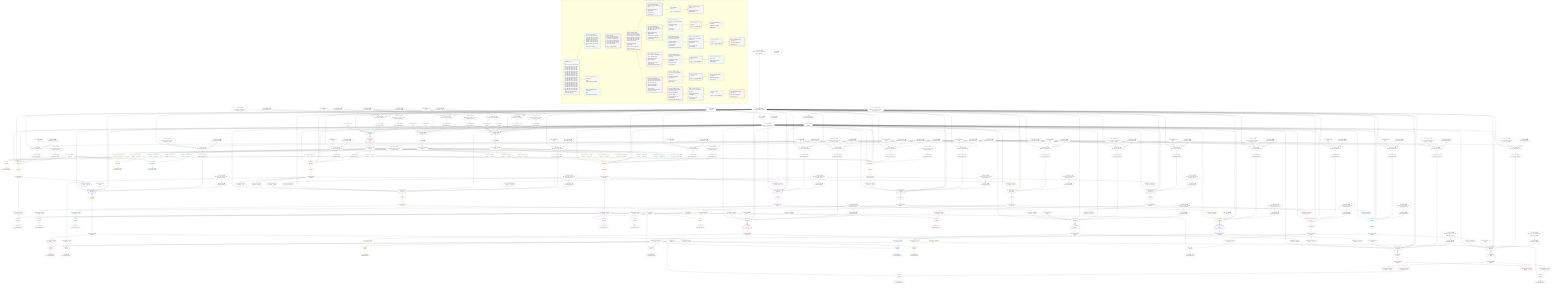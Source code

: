 %%{init: {'themeVariables': { 'fontSize': '12px'}}}%%
graph TD
    classDef path fill:#eee,stroke:#000,color:#000
    classDef plan fill:#fff,stroke-width:1px,color:#000
    classDef itemplan fill:#fff,stroke-width:2px,color:#000
    classDef unbatchedplan fill:#dff,stroke-width:1px,color:#000
    classDef sideeffectplan fill:#fcc,stroke-width:2px,color:#000
    classDef bucket fill:#f6f6f6,color:#000,stroke-width:2px,text-align:left


    %% plan dependencies
    PgSelect233[["PgSelect[233∈0] ➊<br />ᐸhousesᐳ"]]:::plan
    Object12{{"Object[12∈0] ➊<br />ᐸ{pgSettings,withPgClient}ᐳ"}}:::plan
    Constant565{{"Constant[565∈0] ➊<br />ᐸ2ᐳ"}}:::plan
    Constant566{{"Constant[566∈0] ➊<br />ᐸ3ᐳ"}}:::plan
    Lambda265{{"Lambda[265∈0] ➊<br />ᐸcalculateShouldReverseOrderᐳ"}}:::plan
    Access269{{"Access[269∈0] ➊<br />ᐸ268.0ᐳ"}}:::plan
    Lambda544{{"Lambda[544∈0] ➊<br />ᐸcalculateOrderBySQLᐳ"}}:::plan
    Lambda549{{"Lambda[549∈0] ➊<br />ᐸcalculateOrderBySQLᐳ"}}:::plan
    Object12 & Constant565 & Constant566 & Lambda265 & Access269 & Lambda544 & Lambda549 --> PgSelect233
    PgSelect251[["PgSelect[251∈0] ➊<br />ᐸhousesᐳ"]]:::plan
    Access247{{"Access[247∈0] ➊<br />ᐸ246.1ᐳ"}}:::plan
    Access249{{"Access[249∈0] ➊<br />ᐸ246.2ᐳ"}}:::plan
    Lambda559{{"Lambda[559∈0] ➊<br />ᐸcalculateOrderBySQLᐳ"}}:::plan
    Lambda564{{"Lambda[564∈0] ➊<br />ᐸcalculateOrderBySQLᐳ"}}:::plan
    Object12 -->|rejectNull| PgSelect251
    Access247 -->|rejectNull| PgSelect251
    Access249 & Lambda265 & Access269 & Lambda559 & Lambda564 --> PgSelect251
    Object273{{"Object[273∈0] ➊<br />ᐸ{reverse,orders,alias,codec}ᐳ"}}:::plan
    Constant270{{"Constant[270∈0] ➊<br />ᐸ[ { codec: Codec(int4), fragment: { n: [Array], f: 0, c: 266ᐳ"}}:::plan
    Constant271{{"Constant[271∈0] ➊<br />ᐸsql.identifier(”buildings”)ᐳ"}}:::plan
    Constant272{{"Constant[272∈0] ➊<br />ᐸRecordCodec(buildings)ᐳ"}}:::plan
    Lambda265 & Constant270 & Constant271 & Constant272 --> Object273
    Object288{{"Object[288∈0] ➊<br />ᐸ{reverse,orders,alias,codec}ᐳ"}}:::plan
    Constant285{{"Constant[285∈0] ➊<br />ᐸ[]ᐳ"}}:::plan
    Constant286{{"Constant[286∈0] ➊<br />ᐸsql.identifier(”streets”)ᐳ"}}:::plan
    Constant287{{"Constant[287∈0] ➊<br />ᐸRecordCodec(streets)ᐳ"}}:::plan
    Lambda265 & Constant285 & Constant286 & Constant287 --> Object288
    Object303{{"Object[303∈0] ➊<br />ᐸ{reverse,orders,alias,codec}ᐳ"}}:::plan
    Constant300{{"Constant[300∈0] ➊<br />ᐸ[ { codec: Codec(int4), fragment: { n: [Array], f: 0, c: 266ᐳ"}}:::plan
    Constant301{{"Constant[301∈0] ➊<br />ᐸsql.identifier(”buildings”)ᐳ"}}:::plan
    Lambda265 & Constant300 & Constant301 & Constant272 --> Object303
    Object318{{"Object[318∈0] ➊<br />ᐸ{reverse,orders,alias,codec}ᐳ"}}:::plan
    Constant315{{"Constant[315∈0] ➊<br />ᐸ[]ᐳ"}}:::plan
    Constant316{{"Constant[316∈0] ➊<br />ᐸsql.identifier(”streets”)ᐳ"}}:::plan
    Lambda265 & Constant315 & Constant316 & Constant287 --> Object318
    Object333{{"Object[333∈0] ➊<br />ᐸ{reverse,orders,alias,codec}ᐳ"}}:::plan
    Constant330{{"Constant[330∈0] ➊<br />ᐸ[ { codec: Codec(int4), fragment: { n: [Array], f: 0, c: 266ᐳ"}}:::plan
    Constant331{{"Constant[331∈0] ➊<br />ᐸsql.identifier(”buildings”)ᐳ"}}:::plan
    Lambda265 & Constant330 & Constant331 & Constant272 --> Object333
    Object348{{"Object[348∈0] ➊<br />ᐸ{reverse,orders,alias,codec}ᐳ"}}:::plan
    Constant345{{"Constant[345∈0] ➊<br />ᐸ[]ᐳ"}}:::plan
    Constant346{{"Constant[346∈0] ➊<br />ᐸsql.identifier(”streets”)ᐳ"}}:::plan
    Lambda265 & Constant345 & Constant346 & Constant287 --> Object348
    Object363{{"Object[363∈0] ➊<br />ᐸ{reverse,orders,alias,codec}ᐳ"}}:::plan
    Constant360{{"Constant[360∈0] ➊<br />ᐸ[]ᐳ"}}:::plan
    Constant361{{"Constant[361∈0] ➊<br />ᐸsql.identifier(”properties”)ᐳ"}}:::plan
    Constant362{{"Constant[362∈0] ➊<br />ᐸRecordCodec(properties)ᐳ"}}:::plan
    Lambda265 & Constant360 & Constant361 & Constant362 --> Object363
    Object378{{"Object[378∈0] ➊<br />ᐸ{reverse,orders,alias,codec}ᐳ"}}:::plan
    Constant375{{"Constant[375∈0] ➊<br />ᐸ[]ᐳ"}}:::plan
    Constant376{{"Constant[376∈0] ➊<br />ᐸsql.identifier(”street_property”)ᐳ"}}:::plan
    Constant377{{"Constant[377∈0] ➊<br />ᐸRecordCodec(streetProperty)ᐳ"}}:::plan
    Lambda265 & Constant375 & Constant376 & Constant377 --> Object378
    Object393{{"Object[393∈0] ➊<br />ᐸ{reverse,orders,alias,codec}ᐳ"}}:::plan
    Constant390{{"Constant[390∈0] ➊<br />ᐸ[ { codec: Codec(int4), fragment: { n: [Array], f: 0, c: 266ᐳ"}}:::plan
    Constant391{{"Constant[391∈0] ➊<br />ᐸsql.identifier(”buildings”)ᐳ"}}:::plan
    Lambda265 & Constant390 & Constant391 & Constant272 --> Object393
    Object408{{"Object[408∈0] ➊<br />ᐸ{reverse,orders,alias,codec}ᐳ"}}:::plan
    Constant405{{"Constant[405∈0] ➊<br />ᐸ[]ᐳ"}}:::plan
    Constant406{{"Constant[406∈0] ➊<br />ᐸsql.identifier(”streets”)ᐳ"}}:::plan
    Lambda265 & Constant405 & Constant406 & Constant287 --> Object408
    Object423{{"Object[423∈0] ➊<br />ᐸ{reverse,orders,alias,codec}ᐳ"}}:::plan
    Constant420{{"Constant[420∈0] ➊<br />ᐸ[]ᐳ"}}:::plan
    Constant421{{"Constant[421∈0] ➊<br />ᐸsql.identifier(”properties”)ᐳ"}}:::plan
    Lambda265 & Constant420 & Constant421 & Constant362 --> Object423
    Object438{{"Object[438∈0] ➊<br />ᐸ{reverse,orders,alias,codec}ᐳ"}}:::plan
    Constant435{{"Constant[435∈0] ➊<br />ᐸ[ { codec: Codec(int4), fragment: { n: [Array], f: 0, c: 266ᐳ"}}:::plan
    Constant436{{"Constant[436∈0] ➊<br />ᐸsql.identifier(”buildings”)ᐳ"}}:::plan
    Lambda265 & Constant435 & Constant436 & Constant272 --> Object438
    Object453{{"Object[453∈0] ➊<br />ᐸ{reverse,orders,alias,codec}ᐳ"}}:::plan
    Constant450{{"Constant[450∈0] ➊<br />ᐸ[]ᐳ"}}:::plan
    Constant451{{"Constant[451∈0] ➊<br />ᐸsql.identifier(”streets”)ᐳ"}}:::plan
    Lambda265 & Constant450 & Constant451 & Constant287 --> Object453
    Object468{{"Object[468∈0] ➊<br />ᐸ{reverse,orders,alias,codec}ᐳ"}}:::plan
    Constant465{{"Constant[465∈0] ➊<br />ᐸ[ { codec: Codec(int4), fragment: { n: [Array], f: 0, c: 266ᐳ"}}:::plan
    Constant466{{"Constant[466∈0] ➊<br />ᐸsql.identifier(”buildings”)ᐳ"}}:::plan
    Lambda265 & Constant465 & Constant466 & Constant272 --> Object468
    Object483{{"Object[483∈0] ➊<br />ᐸ{reverse,orders,alias,codec}ᐳ"}}:::plan
    Constant480{{"Constant[480∈0] ➊<br />ᐸ[]ᐳ"}}:::plan
    Constant481{{"Constant[481∈0] ➊<br />ᐸsql.identifier(”streets”)ᐳ"}}:::plan
    Lambda265 & Constant480 & Constant481 & Constant287 --> Object483
    Object498{{"Object[498∈0] ➊<br />ᐸ{reverse,orders,alias,codec}ᐳ"}}:::plan
    Constant495{{"Constant[495∈0] ➊<br />ᐸ[]ᐳ"}}:::plan
    Constant496{{"Constant[496∈0] ➊<br />ᐸsql.identifier(”properties”)ᐳ"}}:::plan
    Lambda265 & Constant495 & Constant496 & Constant362 --> Object498
    Object513{{"Object[513∈0] ➊<br />ᐸ{reverse,orders,alias,codec}ᐳ"}}:::plan
    Constant510{{"Constant[510∈0] ➊<br />ᐸ[]ᐳ"}}:::plan
    Constant511{{"Constant[511∈0] ➊<br />ᐸsql.identifier(”buildings”)ᐳ"}}:::plan
    Lambda265 & Constant510 & Constant511 & Constant272 --> Object513
    Object528{{"Object[528∈0] ➊<br />ᐸ{reverse,orders,alias,codec}ᐳ"}}:::plan
    Constant525{{"Constant[525∈0] ➊<br />ᐸ[ { codec: Codec(int4), fragment: { n: [Array], f: 0, c: 102ᐳ"}}:::plan
    Constant526{{"Constant[526∈0] ➊<br />ᐸsql.identifier(”houses”)ᐳ"}}:::plan
    Constant527{{"Constant[527∈0] ➊<br />ᐸRecordCodec(houses)ᐳ"}}:::plan
    Lambda265 & Constant525 & Constant526 & Constant527 --> Object528
    Object543{{"Object[543∈0] ➊<br />ᐸ{reverse,orders,alias,codec}ᐳ"}}:::plan
    Constant540{{"Constant[540∈0] ➊<br />ᐸ[]ᐳ"}}:::plan
    Constant541{{"Constant[541∈0] ➊<br />ᐸsql.identifier(”houses”)ᐳ"}}:::plan
    Lambda265 & Constant540 & Constant541 & Constant527 --> Object543
    Object558{{"Object[558∈0] ➊<br />ᐸ{reverse,orders,alias,codec}ᐳ"}}:::plan
    Constant555{{"Constant[555∈0] ➊<br />ᐸ[]ᐳ"}}:::plan
    Constant556{{"Constant[556∈0] ➊<br />ᐸsql.identifier(”houses”)ᐳ"}}:::plan
    Lambda265 & Constant555 & Constant556 & Constant527 --> Object558
    Access10{{"Access[10∈0] ➊<br />ᐸ2.pgSettingsᐳ"}}:::plan
    Access11{{"Access[11∈0] ➊<br />ᐸ2.withPgClientᐳ"}}:::plan
    Access10 & Access11 --> Object12
    __Value2["__Value[2∈0] ➊<br />ᐸcontextᐳ"]:::plan
    __Value2 --> Access10
    __Value2 --> Access11
    First235{{"First[235∈0] ➊"}}:::plan
    PgSelect233 --> First235
    PgSelectSingle236{{"PgSelectSingle[236∈0] ➊<br />ᐸhousesᐳ"}}:::plan
    First235 --> PgSelectSingle236
    Lambda246{{"Lambda[246∈0] ➊<br />ᐸspecifier_House_base64JSONᐳ"}}:::plan
    Constant567{{"Constant[567∈0] ➊<br />ᐸ'WyJob3VzZXMiLDIsM10='ᐳ"}}:::plan
    Constant567 --> Lambda246
    Lambda246 --> Access247
    Lambda246 --> Access249
    First253{{"First[253∈0] ➊"}}:::plan
    PgSelect251 --> First253
    PgSelectSingle254{{"PgSelectSingle[254∈0] ➊<br />ᐸhousesᐳ"}}:::plan
    First253 --> PgSelectSingle254
    Constant568{{"Constant[568∈0] ➊<br />ᐸ§{ first: null, last: null, cursorLower: null, cursorUpper: ᐳ"}}:::plan
    Constant568 --> Lambda265
    Lambda268{{"Lambda[268∈0] ➊<br />ᐸcalculateLimitAndOffsetSQLᐳ"}}:::plan
    Constant569{{"Constant[569∈0] ➊<br />ᐸ§{ first: null, last: null, cursorLower: null, cursorUpper: ᐳ"}}:::plan
    Constant569 --> Lambda268
    Lambda268 --> Access269
    Lambda274{{"Lambda[274∈0] ➊<br />ᐸcalculateOrderBySQLᐳ"}}:::plan
    Object273 --> Lambda274
    Lambda279{{"Lambda[279∈0] ➊<br />ᐸcalculateOrderBySQLᐳ"}}:::plan
    Constant570{{"Constant[570∈0] ➊<br />ᐸ§{ reverse: false, orders: [ { codec: Codec(int4), fragment:ᐳ"}}:::plan
    Constant570 --> Lambda279
    Lambda289{{"Lambda[289∈0] ➊<br />ᐸcalculateOrderBySQLᐳ"}}:::plan
    Object288 --> Lambda289
    Lambda294{{"Lambda[294∈0] ➊<br />ᐸcalculateOrderBySQLᐳ"}}:::plan
    Constant571{{"Constant[571∈0] ➊<br />ᐸ§{ reverse: false, orders: [], alias: sql.identifier(”streetᐳ"}}:::plan
    Constant571 --> Lambda294
    Lambda304{{"Lambda[304∈0] ➊<br />ᐸcalculateOrderBySQLᐳ"}}:::plan
    Object303 --> Lambda304
    Lambda309{{"Lambda[309∈0] ➊<br />ᐸcalculateOrderBySQLᐳ"}}:::plan
    Constant572{{"Constant[572∈0] ➊<br />ᐸ§{ reverse: false, orders: [ { codec: Codec(int4), fragment:ᐳ"}}:::plan
    Constant572 --> Lambda309
    Lambda319{{"Lambda[319∈0] ➊<br />ᐸcalculateOrderBySQLᐳ"}}:::plan
    Object318 --> Lambda319
    Lambda324{{"Lambda[324∈0] ➊<br />ᐸcalculateOrderBySQLᐳ"}}:::plan
    Constant573{{"Constant[573∈0] ➊<br />ᐸ§{ reverse: false, orders: [], alias: sql.identifier(”streetᐳ"}}:::plan
    Constant573 --> Lambda324
    Lambda334{{"Lambda[334∈0] ➊<br />ᐸcalculateOrderBySQLᐳ"}}:::plan
    Object333 --> Lambda334
    Lambda339{{"Lambda[339∈0] ➊<br />ᐸcalculateOrderBySQLᐳ"}}:::plan
    Constant574{{"Constant[574∈0] ➊<br />ᐸ§{ reverse: false, orders: [ { codec: Codec(int4), fragment:ᐳ"}}:::plan
    Constant574 --> Lambda339
    Lambda349{{"Lambda[349∈0] ➊<br />ᐸcalculateOrderBySQLᐳ"}}:::plan
    Object348 --> Lambda349
    Lambda354{{"Lambda[354∈0] ➊<br />ᐸcalculateOrderBySQLᐳ"}}:::plan
    Constant575{{"Constant[575∈0] ➊<br />ᐸ§{ reverse: false, orders: [], alias: sql.identifier(”streetᐳ"}}:::plan
    Constant575 --> Lambda354
    Lambda364{{"Lambda[364∈0] ➊<br />ᐸcalculateOrderBySQLᐳ"}}:::plan
    Object363 --> Lambda364
    Lambda369{{"Lambda[369∈0] ➊<br />ᐸcalculateOrderBySQLᐳ"}}:::plan
    Constant576{{"Constant[576∈0] ➊<br />ᐸ§{ reverse: false, orders: [], alias: sql.identifier(”properᐳ"}}:::plan
    Constant576 --> Lambda369
    Lambda379{{"Lambda[379∈0] ➊<br />ᐸcalculateOrderBySQLᐳ"}}:::plan
    Object378 --> Lambda379
    Lambda384{{"Lambda[384∈0] ➊<br />ᐸcalculateOrderBySQLᐳ"}}:::plan
    Constant577{{"Constant[577∈0] ➊<br />ᐸ§{ reverse: false, orders: [], alias: sql.identifier(”streetᐳ"}}:::plan
    Constant577 --> Lambda384
    Lambda394{{"Lambda[394∈0] ➊<br />ᐸcalculateOrderBySQLᐳ"}}:::plan
    Object393 --> Lambda394
    Lambda399{{"Lambda[399∈0] ➊<br />ᐸcalculateOrderBySQLᐳ"}}:::plan
    Constant578{{"Constant[578∈0] ➊<br />ᐸ§{ reverse: false, orders: [ { codec: Codec(int4), fragment:ᐳ"}}:::plan
    Constant578 --> Lambda399
    Lambda409{{"Lambda[409∈0] ➊<br />ᐸcalculateOrderBySQLᐳ"}}:::plan
    Object408 --> Lambda409
    Lambda414{{"Lambda[414∈0] ➊<br />ᐸcalculateOrderBySQLᐳ"}}:::plan
    Constant579{{"Constant[579∈0] ➊<br />ᐸ§{ reverse: false, orders: [], alias: sql.identifier(”streetᐳ"}}:::plan
    Constant579 --> Lambda414
    Lambda424{{"Lambda[424∈0] ➊<br />ᐸcalculateOrderBySQLᐳ"}}:::plan
    Object423 --> Lambda424
    Lambda429{{"Lambda[429∈0] ➊<br />ᐸcalculateOrderBySQLᐳ"}}:::plan
    Constant580{{"Constant[580∈0] ➊<br />ᐸ§{ reverse: false, orders: [], alias: sql.identifier(”properᐳ"}}:::plan
    Constant580 --> Lambda429
    Lambda439{{"Lambda[439∈0] ➊<br />ᐸcalculateOrderBySQLᐳ"}}:::plan
    Object438 --> Lambda439
    Lambda444{{"Lambda[444∈0] ➊<br />ᐸcalculateOrderBySQLᐳ"}}:::plan
    Constant581{{"Constant[581∈0] ➊<br />ᐸ§{ reverse: false, orders: [ { codec: Codec(int4), fragment:ᐳ"}}:::plan
    Constant581 --> Lambda444
    Lambda454{{"Lambda[454∈0] ➊<br />ᐸcalculateOrderBySQLᐳ"}}:::plan
    Object453 --> Lambda454
    Lambda459{{"Lambda[459∈0] ➊<br />ᐸcalculateOrderBySQLᐳ"}}:::plan
    Constant582{{"Constant[582∈0] ➊<br />ᐸ§{ reverse: false, orders: [], alias: sql.identifier(”streetᐳ"}}:::plan
    Constant582 --> Lambda459
    Lambda469{{"Lambda[469∈0] ➊<br />ᐸcalculateOrderBySQLᐳ"}}:::plan
    Object468 --> Lambda469
    Lambda474{{"Lambda[474∈0] ➊<br />ᐸcalculateOrderBySQLᐳ"}}:::plan
    Constant583{{"Constant[583∈0] ➊<br />ᐸ§{ reverse: false, orders: [ { codec: Codec(int4), fragment:ᐳ"}}:::plan
    Constant583 --> Lambda474
    Lambda484{{"Lambda[484∈0] ➊<br />ᐸcalculateOrderBySQLᐳ"}}:::plan
    Object483 --> Lambda484
    Lambda489{{"Lambda[489∈0] ➊<br />ᐸcalculateOrderBySQLᐳ"}}:::plan
    Constant584{{"Constant[584∈0] ➊<br />ᐸ§{ reverse: false, orders: [], alias: sql.identifier(”streetᐳ"}}:::plan
    Constant584 --> Lambda489
    Lambda499{{"Lambda[499∈0] ➊<br />ᐸcalculateOrderBySQLᐳ"}}:::plan
    Object498 --> Lambda499
    Lambda504{{"Lambda[504∈0] ➊<br />ᐸcalculateOrderBySQLᐳ"}}:::plan
    Constant585{{"Constant[585∈0] ➊<br />ᐸ§{ reverse: false, orders: [], alias: sql.identifier(”properᐳ"}}:::plan
    Constant585 --> Lambda504
    Lambda514{{"Lambda[514∈0] ➊<br />ᐸcalculateOrderBySQLᐳ"}}:::plan
    Object513 --> Lambda514
    Lambda519{{"Lambda[519∈0] ➊<br />ᐸcalculateOrderBySQLᐳ"}}:::plan
    Constant586{{"Constant[586∈0] ➊<br />ᐸ§{ reverse: false, orders: [], alias: sql.identifier(”buildiᐳ"}}:::plan
    Constant586 --> Lambda519
    Lambda529{{"Lambda[529∈0] ➊<br />ᐸcalculateOrderBySQLᐳ"}}:::plan
    Object528 --> Lambda529
    Lambda534{{"Lambda[534∈0] ➊<br />ᐸcalculateOrderBySQLᐳ"}}:::plan
    Constant587{{"Constant[587∈0] ➊<br />ᐸ§{ reverse: false, orders: [ { codec: Codec(int4), fragment:ᐳ"}}:::plan
    Constant587 --> Lambda534
    Object543 --> Lambda544
    Constant588{{"Constant[588∈0] ➊<br />ᐸ§{ reverse: false, orders: [], alias: sql.identifier(”housesᐳ"}}:::plan
    Constant588 --> Lambda549
    Object558 --> Lambda559
    Constant589{{"Constant[589∈0] ➊<br />ᐸ§{ reverse: false, orders: [], alias: sql.identifier(”housesᐳ"}}:::plan
    Constant589 --> Lambda564
    __Value4["__Value[4∈0] ➊<br />ᐸrootValueᐳ"]:::plan
    Connection13{{"Connection[13∈0] ➊<br />ᐸ9ᐳ"}}:::plan
    Constant17{{"Constant[17∈0] ➊<br />ᐸ'houses'ᐳ"}}:::plan
    Constant32{{"Constant[32∈0] ➊<br />ᐸ'streets'ᐳ"}}:::plan
    Connection43{{"Connection[43∈0] ➊<br />ᐸ39ᐳ"}}:::plan
    Constant47{{"Constant[47∈0] ➊<br />ᐸ'buildings'ᐳ"}}:::plan
    Connection80{{"Connection[80∈0] ➊<br />ᐸ76ᐳ"}}:::plan
    Constant94{{"Constant[94∈0] ➊<br />ᐸ'properties'ᐳ"}}:::plan
    Connection117{{"Connection[117∈0] ➊<br />ᐸ113ᐳ"}}:::plan
    Connection153{{"Connection[153∈0] ➊<br />ᐸ149ᐳ"}}:::plan
    Connection186{{"Connection[186∈0] ➊<br />ᐸ182ᐳ"}}:::plan
    Connection222{{"Connection[222∈0] ➊<br />ᐸ218ᐳ"}}:::plan
    PgSelect14[["PgSelect[14∈1] ➊<br />ᐸhousesᐳ"]]:::plan
    Object12 & Connection13 & Lambda265 & Access269 & Lambda529 & Lambda534 --> PgSelect14
    __Item15[/"__Item[15∈2]<br />ᐸ14ᐳ"\]:::itemplan
    PgSelect14 ==> __Item15
    PgSelectSingle16{{"PgSelectSingle[16∈2]<br />ᐸhousesᐳ"}}:::plan
    __Item15 --> PgSelectSingle16
    PgSelect162[["PgSelect[162∈3]<br />ᐸstreet_propertyᐳ"]]:::plan
    PgClassExpression18{{"PgClassExpression[18∈3]<br />ᐸ__houses__.”street_id”ᐳ"}}:::plan
    PgClassExpression19{{"PgClassExpression[19∈3]<br />ᐸ__houses__...operty_id”ᐳ"}}:::plan
    Object12 & PgClassExpression18 & PgClassExpression19 & Lambda265 & Access269 & Lambda379 & Lambda384 --> PgSelect162
    PgSelect26[["PgSelect[26∈3]<br />ᐸstreetsᐳ"]]:::plan
    Object12 & PgClassExpression18 & Lambda265 & Access269 & Lambda289 & Lambda294 --> PgSelect26
    PgSelect52[["PgSelect[52∈3]<br />ᐸbuildingsᐳ"]]:::plan
    PgClassExpression25{{"PgClassExpression[25∈3]<br />ᐸ__houses__...ilding_id”ᐳ"}}:::plan
    Object12 & PgClassExpression25 & Lambda265 & Access269 & Lambda514 & Lambda519 --> PgSelect52
    PgSelect126[["PgSelect[126∈3]<br />ᐸpropertiesᐳ"]]:::plan
    Object12 & PgClassExpression19 & Lambda265 & Access269 & Lambda424 & Lambda429 --> PgSelect126
    List20{{"List[20∈3]<br />ᐸ17,18,19ᐳ"}}:::plan
    Constant17 & PgClassExpression18 & PgClassExpression19 --> List20
    PgSelectSingle16 --> PgClassExpression18
    PgSelectSingle16 --> PgClassExpression19
    Lambda21{{"Lambda[21∈3]<br />ᐸbase64JSONEncodeᐳ"}}:::plan
    List20 --> Lambda21
    PgClassExpression22{{"PgClassExpression[22∈3]<br />ᐸ__houses__...ding_name”ᐳ"}}:::plan
    PgSelectSingle16 --> PgClassExpression22
    PgClassExpression23{{"PgClassExpression[23∈3]<br />ᐸ__houses__...or_number”ᐳ"}}:::plan
    PgSelectSingle16 --> PgClassExpression23
    PgClassExpression24{{"PgClassExpression[24∈3]<br />ᐸ__houses__...reet_name”ᐳ"}}:::plan
    PgSelectSingle16 --> PgClassExpression24
    PgSelectSingle16 --> PgClassExpression25
    First30{{"First[30∈3]"}}:::plan
    PgSelect26 --> First30
    PgSelectSingle31{{"PgSelectSingle[31∈3]<br />ᐸstreetsᐳ"}}:::plan
    First30 --> PgSelectSingle31
    First54{{"First[54∈3]"}}:::plan
    PgSelect52 --> First54
    PgSelectSingle55{{"PgSelectSingle[55∈3]<br />ᐸbuildingsᐳ"}}:::plan
    First54 --> PgSelectSingle55
    First128{{"First[128∈3]"}}:::plan
    PgSelect126 --> First128
    PgSelectSingle129{{"PgSelectSingle[129∈3]<br />ᐸpropertiesᐳ"}}:::plan
    First128 --> PgSelectSingle129
    First164{{"First[164∈3]"}}:::plan
    PgSelect162 --> First164
    PgSelectSingle165{{"PgSelectSingle[165∈3]<br />ᐸstreet_propertyᐳ"}}:::plan
    First164 --> PgSelectSingle165
    PgSelect44[["PgSelect[44∈4]<br />ᐸbuildingsᐳ"]]:::plan
    PgClassExpression36{{"PgClassExpression[36∈4]<br />ᐸ__streets__.”name”ᐳ"}}:::plan
    Object12 & PgClassExpression36 & Connection43 & Lambda265 & Access269 & Lambda274 & Lambda279 --> PgSelect44
    List34{{"List[34∈4]<br />ᐸ32,33ᐳ"}}:::plan
    PgClassExpression33{{"PgClassExpression[33∈4]<br />ᐸ__streets__.”id”ᐳ"}}:::plan
    Constant32 & PgClassExpression33 --> List34
    PgSelectSingle31 --> PgClassExpression33
    Lambda35{{"Lambda[35∈4]<br />ᐸbase64JSONEncodeᐳ"}}:::plan
    List34 --> Lambda35
    PgSelectSingle31 --> PgClassExpression36
    __Item45[/"__Item[45∈5]<br />ᐸ44ᐳ"\]:::itemplan
    PgSelect44 ==> __Item45
    PgSelectSingle46{{"PgSelectSingle[46∈5]<br />ᐸbuildingsᐳ"}}:::plan
    __Item45 --> PgSelectSingle46
    List49{{"List[49∈6]<br />ᐸ47,48ᐳ"}}:::plan
    PgClassExpression48{{"PgClassExpression[48∈6]<br />ᐸ__buildings__.”id”ᐳ"}}:::plan
    Constant47 & PgClassExpression48 --> List49
    PgSelectSingle46 --> PgClassExpression48
    Lambda50{{"Lambda[50∈6]<br />ᐸbase64JSONEncodeᐳ"}}:::plan
    List49 --> Lambda50
    PgClassExpression51{{"PgClassExpression[51∈6]<br />ᐸ__buildings__.”name”ᐳ"}}:::plan
    PgSelectSingle46 --> PgClassExpression51
    PgSelect63[["PgSelect[63∈7]<br />ᐸstreetsᐳ"]]:::plan
    PgClassExpression60{{"PgClassExpression[60∈7]<br />ᐸ__buildings__.”name”ᐳ"}}:::plan
    Object12 & PgClassExpression60 & Lambda265 & Access269 & Lambda454 & Lambda459 --> PgSelect63
    PgSelect90[["PgSelect[90∈7]<br />ᐸpropertiesᐳ"]]:::plan
    PgClassExpression89{{"PgClassExpression[89∈7]<br />ᐸ__building...operty_id”ᐳ"}}:::plan
    Object12 & PgClassExpression89 & Lambda265 & Access269 & Lambda499 & Lambda504 --> PgSelect90
    List58{{"List[58∈7]<br />ᐸ47,57ᐳ"}}:::plan
    PgClassExpression57{{"PgClassExpression[57∈7]<br />ᐸ__buildings__.”id”ᐳ"}}:::plan
    Constant47 & PgClassExpression57 --> List58
    PgSelectSingle55 --> PgClassExpression57
    Lambda59{{"Lambda[59∈7]<br />ᐸbase64JSONEncodeᐳ"}}:::plan
    List58 --> Lambda59
    PgSelectSingle55 --> PgClassExpression60
    PgClassExpression61{{"PgClassExpression[61∈7]<br />ᐸ__buildings__.”floors”ᐳ"}}:::plan
    PgSelectSingle55 --> PgClassExpression61
    PgClassExpression62{{"PgClassExpression[62∈7]<br />ᐸ__building...s_primary”ᐳ"}}:::plan
    PgSelectSingle55 --> PgClassExpression62
    First67{{"First[67∈7]"}}:::plan
    PgSelect63 --> First67
    PgSelectSingle68{{"PgSelectSingle[68∈7]<br />ᐸstreetsᐳ"}}:::plan
    First67 --> PgSelectSingle68
    PgSelectSingle55 --> PgClassExpression89
    First92{{"First[92∈7]"}}:::plan
    PgSelect90 --> First92
    PgSelectSingle93{{"PgSelectSingle[93∈7]<br />ᐸpropertiesᐳ"}}:::plan
    First92 --> PgSelectSingle93
    PgSelect81[["PgSelect[81∈8]<br />ᐸbuildingsᐳ"]]:::plan
    PgClassExpression73{{"PgClassExpression[73∈8]<br />ᐸ__streets__.”name”ᐳ"}}:::plan
    Object12 & PgClassExpression73 & Connection80 & Lambda265 & Access269 & Lambda439 & Lambda444 --> PgSelect81
    List71{{"List[71∈8]<br />ᐸ32,70ᐳ"}}:::plan
    PgClassExpression70{{"PgClassExpression[70∈8]<br />ᐸ__streets__.”id”ᐳ"}}:::plan
    Constant32 & PgClassExpression70 --> List71
    PgSelectSingle68 --> PgClassExpression70
    Lambda72{{"Lambda[72∈8]<br />ᐸbase64JSONEncodeᐳ"}}:::plan
    List71 --> Lambda72
    PgSelectSingle68 --> PgClassExpression73
    __Item82[/"__Item[82∈9]<br />ᐸ81ᐳ"\]:::itemplan
    PgSelect81 ==> __Item82
    PgSelectSingle83{{"PgSelectSingle[83∈9]<br />ᐸbuildingsᐳ"}}:::plan
    __Item82 --> PgSelectSingle83
    List86{{"List[86∈10]<br />ᐸ47,85ᐳ"}}:::plan
    PgClassExpression85{{"PgClassExpression[85∈10]<br />ᐸ__buildings__.”id”ᐳ"}}:::plan
    Constant47 & PgClassExpression85 --> List86
    PgSelectSingle83 --> PgClassExpression85
    Lambda87{{"Lambda[87∈10]<br />ᐸbase64JSONEncodeᐳ"}}:::plan
    List86 --> Lambda87
    PgClassExpression88{{"PgClassExpression[88∈10]<br />ᐸ__buildings__.”name”ᐳ"}}:::plan
    PgSelectSingle83 --> PgClassExpression88
    PgSelect100[["PgSelect[100∈11]<br />ᐸstreetsᐳ"]]:::plan
    PgClassExpression98{{"PgClassExpression[98∈11]<br />ᐸ__properti...street_id”ᐳ"}}:::plan
    Object12 & PgClassExpression98 & Lambda265 & Access269 & Lambda484 & Lambda489 --> PgSelect100
    List96{{"List[96∈11]<br />ᐸ94,95ᐳ"}}:::plan
    PgClassExpression95{{"PgClassExpression[95∈11]<br />ᐸ__properties__.”id”ᐳ"}}:::plan
    Constant94 & PgClassExpression95 --> List96
    PgSelectSingle93 --> PgClassExpression95
    Lambda97{{"Lambda[97∈11]<br />ᐸbase64JSONEncodeᐳ"}}:::plan
    List96 --> Lambda97
    PgSelectSingle93 --> PgClassExpression98
    PgClassExpression99{{"PgClassExpression[99∈11]<br />ᐸ__properti...or_number”ᐳ"}}:::plan
    PgSelectSingle93 --> PgClassExpression99
    First104{{"First[104∈11]"}}:::plan
    PgSelect100 --> First104
    PgSelectSingle105{{"PgSelectSingle[105∈11]<br />ᐸstreetsᐳ"}}:::plan
    First104 --> PgSelectSingle105
    PgSelect118[["PgSelect[118∈12]<br />ᐸbuildingsᐳ"]]:::plan
    PgClassExpression110{{"PgClassExpression[110∈12]<br />ᐸ__streets__.”name”ᐳ"}}:::plan
    Object12 & PgClassExpression110 & Connection117 & Lambda265 & Access269 & Lambda469 & Lambda474 --> PgSelect118
    List108{{"List[108∈12]<br />ᐸ32,107ᐳ"}}:::plan
    PgClassExpression107{{"PgClassExpression[107∈12]<br />ᐸ__streets__.”id”ᐳ"}}:::plan
    Constant32 & PgClassExpression107 --> List108
    PgSelectSingle105 --> PgClassExpression107
    Lambda109{{"Lambda[109∈12]<br />ᐸbase64JSONEncodeᐳ"}}:::plan
    List108 --> Lambda109
    PgSelectSingle105 --> PgClassExpression110
    __Item119[/"__Item[119∈13]<br />ᐸ118ᐳ"\]:::itemplan
    PgSelect118 ==> __Item119
    PgSelectSingle120{{"PgSelectSingle[120∈13]<br />ᐸbuildingsᐳ"}}:::plan
    __Item119 --> PgSelectSingle120
    List123{{"List[123∈14]<br />ᐸ47,122ᐳ"}}:::plan
    PgClassExpression122{{"PgClassExpression[122∈14]<br />ᐸ__buildings__.”id”ᐳ"}}:::plan
    Constant47 & PgClassExpression122 --> List123
    PgSelectSingle120 --> PgClassExpression122
    Lambda124{{"Lambda[124∈14]<br />ᐸbase64JSONEncodeᐳ"}}:::plan
    List123 --> Lambda124
    PgClassExpression125{{"PgClassExpression[125∈14]<br />ᐸ__buildings__.”name”ᐳ"}}:::plan
    PgSelectSingle120 --> PgClassExpression125
    PgSelect136[["PgSelect[136∈15]<br />ᐸstreetsᐳ"]]:::plan
    PgClassExpression134{{"PgClassExpression[134∈15]<br />ᐸ__properti...street_id”ᐳ"}}:::plan
    Object12 & PgClassExpression134 & Lambda265 & Access269 & Lambda409 & Lambda414 --> PgSelect136
    List132{{"List[132∈15]<br />ᐸ94,131ᐳ"}}:::plan
    PgClassExpression131{{"PgClassExpression[131∈15]<br />ᐸ__properties__.”id”ᐳ"}}:::plan
    Constant94 & PgClassExpression131 --> List132
    PgSelectSingle129 --> PgClassExpression131
    Lambda133{{"Lambda[133∈15]<br />ᐸbase64JSONEncodeᐳ"}}:::plan
    List132 --> Lambda133
    PgSelectSingle129 --> PgClassExpression134
    PgClassExpression135{{"PgClassExpression[135∈15]<br />ᐸ__properti...or_number”ᐳ"}}:::plan
    PgSelectSingle129 --> PgClassExpression135
    First140{{"First[140∈15]"}}:::plan
    PgSelect136 --> First140
    PgSelectSingle141{{"PgSelectSingle[141∈15]<br />ᐸstreetsᐳ"}}:::plan
    First140 --> PgSelectSingle141
    PgSelect154[["PgSelect[154∈16]<br />ᐸbuildingsᐳ"]]:::plan
    PgClassExpression146{{"PgClassExpression[146∈16]<br />ᐸ__streets__.”name”ᐳ"}}:::plan
    Object12 & PgClassExpression146 & Connection153 & Lambda265 & Access269 & Lambda394 & Lambda399 --> PgSelect154
    List144{{"List[144∈16]<br />ᐸ32,143ᐳ"}}:::plan
    PgClassExpression143{{"PgClassExpression[143∈16]<br />ᐸ__streets__.”id”ᐳ"}}:::plan
    Constant32 & PgClassExpression143 --> List144
    PgSelectSingle141 --> PgClassExpression143
    Lambda145{{"Lambda[145∈16]<br />ᐸbase64JSONEncodeᐳ"}}:::plan
    List144 --> Lambda145
    PgSelectSingle141 --> PgClassExpression146
    __Item155[/"__Item[155∈17]<br />ᐸ154ᐳ"\]:::itemplan
    PgSelect154 ==> __Item155
    PgSelectSingle156{{"PgSelectSingle[156∈17]<br />ᐸbuildingsᐳ"}}:::plan
    __Item155 --> PgSelectSingle156
    List159{{"List[159∈18]<br />ᐸ47,158ᐳ"}}:::plan
    PgClassExpression158{{"PgClassExpression[158∈18]<br />ᐸ__buildings__.”id”ᐳ"}}:::plan
    Constant47 & PgClassExpression158 --> List159
    PgSelectSingle156 --> PgClassExpression158
    Lambda160{{"Lambda[160∈18]<br />ᐸbase64JSONEncodeᐳ"}}:::plan
    List159 --> Lambda160
    PgClassExpression161{{"PgClassExpression[161∈18]<br />ᐸ__buildings__.”name”ᐳ"}}:::plan
    PgSelectSingle156 --> PgClassExpression161
    PgSelect169[["PgSelect[169∈19]<br />ᐸstreetsᐳ"]]:::plan
    PgClassExpression166{{"PgClassExpression[166∈19]<br />ᐸ__street_p..._.”str_id”ᐳ"}}:::plan
    Object12 & PgClassExpression166 & Lambda265 & Access269 & Lambda319 & Lambda324 --> PgSelect169
    PgSelect195[["PgSelect[195∈19]<br />ᐸpropertiesᐳ"]]:::plan
    PgClassExpression167{{"PgClassExpression[167∈19]<br />ᐸ__street_p....”prop_id”ᐳ"}}:::plan
    Object12 & PgClassExpression167 & Lambda265 & Access269 & Lambda364 & Lambda369 --> PgSelect195
    PgSelectSingle165 --> PgClassExpression166
    PgSelectSingle165 --> PgClassExpression167
    PgClassExpression168{{"PgClassExpression[168∈19]<br />ᐸ__street_p...ent_owner”ᐳ"}}:::plan
    PgSelectSingle165 --> PgClassExpression168
    First173{{"First[173∈19]"}}:::plan
    PgSelect169 --> First173
    PgSelectSingle174{{"PgSelectSingle[174∈19]<br />ᐸstreetsᐳ"}}:::plan
    First173 --> PgSelectSingle174
    First197{{"First[197∈19]"}}:::plan
    PgSelect195 --> First197
    PgSelectSingle198{{"PgSelectSingle[198∈19]<br />ᐸpropertiesᐳ"}}:::plan
    First197 --> PgSelectSingle198
    PgSelect187[["PgSelect[187∈20]<br />ᐸbuildingsᐳ"]]:::plan
    PgClassExpression179{{"PgClassExpression[179∈20]<br />ᐸ__streets__.”name”ᐳ"}}:::plan
    Object12 & PgClassExpression179 & Connection186 & Lambda265 & Access269 & Lambda304 & Lambda309 --> PgSelect187
    List177{{"List[177∈20]<br />ᐸ32,176ᐳ"}}:::plan
    PgClassExpression176{{"PgClassExpression[176∈20]<br />ᐸ__streets__.”id”ᐳ"}}:::plan
    Constant32 & PgClassExpression176 --> List177
    PgSelectSingle174 --> PgClassExpression176
    Lambda178{{"Lambda[178∈20]<br />ᐸbase64JSONEncodeᐳ"}}:::plan
    List177 --> Lambda178
    PgSelectSingle174 --> PgClassExpression179
    __Item188[/"__Item[188∈21]<br />ᐸ187ᐳ"\]:::itemplan
    PgSelect187 ==> __Item188
    PgSelectSingle189{{"PgSelectSingle[189∈21]<br />ᐸbuildingsᐳ"}}:::plan
    __Item188 --> PgSelectSingle189
    List192{{"List[192∈22]<br />ᐸ47,191ᐳ"}}:::plan
    PgClassExpression191{{"PgClassExpression[191∈22]<br />ᐸ__buildings__.”id”ᐳ"}}:::plan
    Constant47 & PgClassExpression191 --> List192
    PgSelectSingle189 --> PgClassExpression191
    Lambda193{{"Lambda[193∈22]<br />ᐸbase64JSONEncodeᐳ"}}:::plan
    List192 --> Lambda193
    PgClassExpression194{{"PgClassExpression[194∈22]<br />ᐸ__buildings__.”name”ᐳ"}}:::plan
    PgSelectSingle189 --> PgClassExpression194
    PgSelect205[["PgSelect[205∈23]<br />ᐸstreetsᐳ"]]:::plan
    PgClassExpression203{{"PgClassExpression[203∈23]<br />ᐸ__properti...street_id”ᐳ"}}:::plan
    Object12 & PgClassExpression203 & Lambda265 & Access269 & Lambda349 & Lambda354 --> PgSelect205
    List201{{"List[201∈23]<br />ᐸ94,200ᐳ"}}:::plan
    PgClassExpression200{{"PgClassExpression[200∈23]<br />ᐸ__properties__.”id”ᐳ"}}:::plan
    Constant94 & PgClassExpression200 --> List201
    PgSelectSingle198 --> PgClassExpression200
    Lambda202{{"Lambda[202∈23]<br />ᐸbase64JSONEncodeᐳ"}}:::plan
    List201 --> Lambda202
    PgSelectSingle198 --> PgClassExpression203
    PgClassExpression204{{"PgClassExpression[204∈23]<br />ᐸ__properti...or_number”ᐳ"}}:::plan
    PgSelectSingle198 --> PgClassExpression204
    First209{{"First[209∈23]"}}:::plan
    PgSelect205 --> First209
    PgSelectSingle210{{"PgSelectSingle[210∈23]<br />ᐸstreetsᐳ"}}:::plan
    First209 --> PgSelectSingle210
    PgSelect223[["PgSelect[223∈24]<br />ᐸbuildingsᐳ"]]:::plan
    PgClassExpression215{{"PgClassExpression[215∈24]<br />ᐸ__streets__.”name”ᐳ"}}:::plan
    Object12 & PgClassExpression215 & Connection222 & Lambda265 & Access269 & Lambda334 & Lambda339 --> PgSelect223
    List213{{"List[213∈24]<br />ᐸ32,212ᐳ"}}:::plan
    PgClassExpression212{{"PgClassExpression[212∈24]<br />ᐸ__streets__.”id”ᐳ"}}:::plan
    Constant32 & PgClassExpression212 --> List213
    PgSelectSingle210 --> PgClassExpression212
    Lambda214{{"Lambda[214∈24]<br />ᐸbase64JSONEncodeᐳ"}}:::plan
    List213 --> Lambda214
    PgSelectSingle210 --> PgClassExpression215
    __Item224[/"__Item[224∈25]<br />ᐸ223ᐳ"\]:::itemplan
    PgSelect223 ==> __Item224
    PgSelectSingle225{{"PgSelectSingle[225∈25]<br />ᐸbuildingsᐳ"}}:::plan
    __Item224 --> PgSelectSingle225
    List228{{"List[228∈26]<br />ᐸ47,227ᐳ"}}:::plan
    PgClassExpression227{{"PgClassExpression[227∈26]<br />ᐸ__buildings__.”id”ᐳ"}}:::plan
    Constant47 & PgClassExpression227 --> List228
    PgSelectSingle225 --> PgClassExpression227
    Lambda229{{"Lambda[229∈26]<br />ᐸbase64JSONEncodeᐳ"}}:::plan
    List228 --> Lambda229
    PgClassExpression230{{"PgClassExpression[230∈26]<br />ᐸ__buildings__.”name”ᐳ"}}:::plan
    PgSelectSingle225 --> PgClassExpression230
    List243{{"List[243∈27] ➊<br />ᐸ17,241,242ᐳ"}}:::plan
    PgClassExpression241{{"PgClassExpression[241∈27] ➊<br />ᐸ__houses__.”street_id”ᐳ"}}:::plan
    PgClassExpression242{{"PgClassExpression[242∈27] ➊<br />ᐸ__houses__...operty_id”ᐳ"}}:::plan
    Constant17 & PgClassExpression241 & PgClassExpression242 --> List243
    PgClassExpression237{{"PgClassExpression[237∈27] ➊<br />ᐸ__houses__...ding_name”ᐳ"}}:::plan
    PgSelectSingle236 --> PgClassExpression237
    PgClassExpression238{{"PgClassExpression[238∈27] ➊<br />ᐸ__houses__...or_number”ᐳ"}}:::plan
    PgSelectSingle236 --> PgClassExpression238
    PgClassExpression239{{"PgClassExpression[239∈27] ➊<br />ᐸ__houses__...reet_name”ᐳ"}}:::plan
    PgSelectSingle236 --> PgClassExpression239
    PgSelectSingle236 --> PgClassExpression241
    PgSelectSingle236 --> PgClassExpression242
    Lambda244{{"Lambda[244∈27] ➊<br />ᐸbase64JSONEncodeᐳ"}}:::plan
    List243 --> Lambda244
    List261{{"List[261∈28] ➊<br />ᐸ17,259,260ᐳ"}}:::plan
    PgClassExpression259{{"PgClassExpression[259∈28] ➊<br />ᐸ__houses__.”street_id”ᐳ"}}:::plan
    PgClassExpression260{{"PgClassExpression[260∈28] ➊<br />ᐸ__houses__...operty_id”ᐳ"}}:::plan
    Constant17 & PgClassExpression259 & PgClassExpression260 --> List261
    PgClassExpression255{{"PgClassExpression[255∈28] ➊<br />ᐸ__houses__...ding_name”ᐳ"}}:::plan
    PgSelectSingle254 --> PgClassExpression255
    PgClassExpression256{{"PgClassExpression[256∈28] ➊<br />ᐸ__houses__...or_number”ᐳ"}}:::plan
    PgSelectSingle254 --> PgClassExpression256
    PgClassExpression257{{"PgClassExpression[257∈28] ➊<br />ᐸ__houses__...reet_name”ᐳ"}}:::plan
    PgSelectSingle254 --> PgClassExpression257
    PgSelectSingle254 --> PgClassExpression259
    PgSelectSingle254 --> PgClassExpression260
    Lambda262{{"Lambda[262∈28] ➊<br />ᐸbase64JSONEncodeᐳ"}}:::plan
    List261 --> Lambda262

    %% define steps

    subgraph "Buckets for queries/v4/smart_comment_relations.houses"
    Bucket0("Bucket 0 (root)<br /><br />1: <br />ᐳ: 10, 11, 13, 17, 32, 43, 47, 80, 94, 117, 153, 186, 222, 270, 271, 272, 285, 286, 287, 300, 301, 315, 316, 330, 331, 345, 346, 360, 361, 362, 375, 376, 377, 390, 391, 405, 406, 420, 421, 435, 436, 450, 451, 465, 466, 480, 481, 495, 496, 510, 511, 525, 526, 527, 540, 541, 555, 556, 565, 566, 567, 568, 569, 570, 571, 572, 573, 574, 575, 576, 577, 578, 579, 580, 581, 582, 583, 584, 585, 586, 587, 588, 589, 12, 246, 247, 249, 265, 268, 269, 273, 274, 279, 288, 289, 294, 303, 304, 309, 318, 319, 324, 333, 334, 339, 348, 349, 354, 363, 364, 369, 378, 379, 384, 393, 394, 399, 408, 409, 414, 423, 424, 429, 438, 439, 444, 453, 454, 459, 468, 469, 474, 483, 484, 489, 498, 499, 504, 513, 514, 519, 528, 529, 534, 543, 544, 549, 558, 559, 564<br />2: PgSelect[233], PgSelect[251]<br />ᐳ: 235, 236, 253, 254"):::bucket
    classDef bucket0 stroke:#696969
    class Bucket0,__Value2,__Value4,Access10,Access11,Object12,Connection13,Constant17,Constant32,Connection43,Constant47,Connection80,Constant94,Connection117,Connection153,Connection186,Connection222,PgSelect233,First235,PgSelectSingle236,Lambda246,Access247,Access249,PgSelect251,First253,PgSelectSingle254,Lambda265,Lambda268,Access269,Constant270,Constant271,Constant272,Object273,Lambda274,Lambda279,Constant285,Constant286,Constant287,Object288,Lambda289,Lambda294,Constant300,Constant301,Object303,Lambda304,Lambda309,Constant315,Constant316,Object318,Lambda319,Lambda324,Constant330,Constant331,Object333,Lambda334,Lambda339,Constant345,Constant346,Object348,Lambda349,Lambda354,Constant360,Constant361,Constant362,Object363,Lambda364,Lambda369,Constant375,Constant376,Constant377,Object378,Lambda379,Lambda384,Constant390,Constant391,Object393,Lambda394,Lambda399,Constant405,Constant406,Object408,Lambda409,Lambda414,Constant420,Constant421,Object423,Lambda424,Lambda429,Constant435,Constant436,Object438,Lambda439,Lambda444,Constant450,Constant451,Object453,Lambda454,Lambda459,Constant465,Constant466,Object468,Lambda469,Lambda474,Constant480,Constant481,Object483,Lambda484,Lambda489,Constant495,Constant496,Object498,Lambda499,Lambda504,Constant510,Constant511,Object513,Lambda514,Lambda519,Constant525,Constant526,Constant527,Object528,Lambda529,Lambda534,Constant540,Constant541,Object543,Lambda544,Lambda549,Constant555,Constant556,Object558,Lambda559,Lambda564,Constant565,Constant566,Constant567,Constant568,Constant569,Constant570,Constant571,Constant572,Constant573,Constant574,Constant575,Constant576,Constant577,Constant578,Constant579,Constant580,Constant581,Constant582,Constant583,Constant584,Constant585,Constant586,Constant587,Constant588,Constant589 bucket0
    Bucket1("Bucket 1 (nullableBoundary)<br />Deps: 12, 13, 265, 269, 529, 534, 17, 289, 294, 514, 519, 424, 429, 379, 384, 32, 43, 274, 279, 47, 454, 459, 499, 504, 80, 439, 444, 94, 484, 489, 117, 469, 474, 409, 414, 153, 394, 399, 319, 324, 364, 369, 186, 304, 309, 349, 354, 222, 334, 339<br /><br />ROOT Connectionᐸ9ᐳ[13]"):::bucket
    classDef bucket1 stroke:#00bfff
    class Bucket1,PgSelect14 bucket1
    Bucket2("Bucket 2 (listItem)<br />Deps: 17, 12, 265, 269, 289, 294, 514, 519, 424, 429, 379, 384, 32, 43, 274, 279, 47, 454, 459, 499, 504, 80, 439, 444, 94, 484, 489, 117, 469, 474, 409, 414, 153, 394, 399, 319, 324, 364, 369, 186, 304, 309, 349, 354, 222, 334, 339<br /><br />ROOT __Item{2}ᐸ14ᐳ[15]"):::bucket
    classDef bucket2 stroke:#7f007f
    class Bucket2,__Item15,PgSelectSingle16 bucket2
    Bucket3("Bucket 3 (nullableBoundary)<br />Deps: 16, 17, 12, 265, 269, 289, 294, 514, 519, 424, 429, 379, 384, 32, 43, 274, 279, 47, 454, 459, 499, 504, 80, 439, 444, 94, 484, 489, 117, 469, 474, 409, 414, 153, 394, 399, 319, 324, 364, 369, 186, 304, 309, 349, 354, 222, 334, 339<br /><br />ROOT PgSelectSingle{2}ᐸhousesᐳ[16]<br />1: <br />ᐳ: 18, 19, 22, 23, 24, 25, 20, 21<br />2: 26, 52, 126, 162<br />ᐳ: 30, 31, 54, 55, 128, 129, 164, 165"):::bucket
    classDef bucket3 stroke:#ffa500
    class Bucket3,PgClassExpression18,PgClassExpression19,List20,Lambda21,PgClassExpression22,PgClassExpression23,PgClassExpression24,PgClassExpression25,PgSelect26,First30,PgSelectSingle31,PgSelect52,First54,PgSelectSingle55,PgSelect126,First128,PgSelectSingle129,PgSelect162,First164,PgSelectSingle165 bucket3
    Bucket4("Bucket 4 (nullableBoundary)<br />Deps: 31, 32, 12, 43, 265, 269, 274, 279, 47<br /><br />ROOT PgSelectSingle{3}ᐸstreetsᐳ[31]<br />1: <br />ᐳ: 33, 36, 34, 35<br />2: PgSelect[44]"):::bucket
    classDef bucket4 stroke:#0000ff
    class Bucket4,PgClassExpression33,List34,Lambda35,PgClassExpression36,PgSelect44 bucket4
    Bucket5("Bucket 5 (listItem)<br />Deps: 47<br /><br />ROOT __Item{5}ᐸ44ᐳ[45]"):::bucket
    classDef bucket5 stroke:#7fff00
    class Bucket5,__Item45,PgSelectSingle46 bucket5
    Bucket6("Bucket 6 (nullableBoundary)<br />Deps: 46, 47<br /><br />ROOT PgSelectSingle{5}ᐸbuildingsᐳ[46]"):::bucket
    classDef bucket6 stroke:#ff1493
    class Bucket6,PgClassExpression48,List49,Lambda50,PgClassExpression51 bucket6
    Bucket7("Bucket 7 (nullableBoundary)<br />Deps: 55, 47, 12, 265, 269, 454, 459, 499, 504, 32, 80, 439, 444, 94, 484, 489, 117, 469, 474<br /><br />ROOT PgSelectSingle{3}ᐸbuildingsᐳ[55]<br />1: <br />ᐳ: 57, 60, 61, 62, 89, 58, 59<br />2: PgSelect[63], PgSelect[90]<br />ᐳ: 67, 68, 92, 93"):::bucket
    classDef bucket7 stroke:#808000
    class Bucket7,PgClassExpression57,List58,Lambda59,PgClassExpression60,PgClassExpression61,PgClassExpression62,PgSelect63,First67,PgSelectSingle68,PgClassExpression89,PgSelect90,First92,PgSelectSingle93 bucket7
    Bucket8("Bucket 8 (nullableBoundary)<br />Deps: 68, 32, 12, 80, 265, 269, 439, 444, 47<br /><br />ROOT PgSelectSingle{7}ᐸstreetsᐳ[68]<br />1: <br />ᐳ: 70, 73, 71, 72<br />2: PgSelect[81]"):::bucket
    classDef bucket8 stroke:#dda0dd
    class Bucket8,PgClassExpression70,List71,Lambda72,PgClassExpression73,PgSelect81 bucket8
    Bucket9("Bucket 9 (listItem)<br />Deps: 47<br /><br />ROOT __Item{9}ᐸ81ᐳ[82]"):::bucket
    classDef bucket9 stroke:#ff0000
    class Bucket9,__Item82,PgSelectSingle83 bucket9
    Bucket10("Bucket 10 (nullableBoundary)<br />Deps: 83, 47<br /><br />ROOT PgSelectSingle{9}ᐸbuildingsᐳ[83]"):::bucket
    classDef bucket10 stroke:#ffff00
    class Bucket10,PgClassExpression85,List86,Lambda87,PgClassExpression88 bucket10
    Bucket11("Bucket 11 (nullableBoundary)<br />Deps: 93, 94, 12, 265, 269, 484, 489, 32, 117, 469, 474, 47<br /><br />ROOT PgSelectSingle{7}ᐸpropertiesᐳ[93]<br />1: <br />ᐳ: 95, 98, 99, 96, 97<br />2: PgSelect[100]<br />ᐳ: First[104], PgSelectSingle[105]"):::bucket
    classDef bucket11 stroke:#00ffff
    class Bucket11,PgClassExpression95,List96,Lambda97,PgClassExpression98,PgClassExpression99,PgSelect100,First104,PgSelectSingle105 bucket11
    Bucket12("Bucket 12 (nullableBoundary)<br />Deps: 105, 32, 12, 117, 265, 269, 469, 474, 47<br /><br />ROOT PgSelectSingle{11}ᐸstreetsᐳ[105]<br />1: <br />ᐳ: 107, 110, 108, 109<br />2: PgSelect[118]"):::bucket
    classDef bucket12 stroke:#4169e1
    class Bucket12,PgClassExpression107,List108,Lambda109,PgClassExpression110,PgSelect118 bucket12
    Bucket13("Bucket 13 (listItem)<br />Deps: 47<br /><br />ROOT __Item{13}ᐸ118ᐳ[119]"):::bucket
    classDef bucket13 stroke:#3cb371
    class Bucket13,__Item119,PgSelectSingle120 bucket13
    Bucket14("Bucket 14 (nullableBoundary)<br />Deps: 120, 47<br /><br />ROOT PgSelectSingle{13}ᐸbuildingsᐳ[120]"):::bucket
    classDef bucket14 stroke:#a52a2a
    class Bucket14,PgClassExpression122,List123,Lambda124,PgClassExpression125 bucket14
    Bucket15("Bucket 15 (nullableBoundary)<br />Deps: 129, 94, 12, 265, 269, 409, 414, 32, 153, 394, 399, 47<br /><br />ROOT PgSelectSingle{3}ᐸpropertiesᐳ[129]<br />1: <br />ᐳ: 131, 134, 135, 132, 133<br />2: PgSelect[136]<br />ᐳ: First[140], PgSelectSingle[141]"):::bucket
    classDef bucket15 stroke:#ff00ff
    class Bucket15,PgClassExpression131,List132,Lambda133,PgClassExpression134,PgClassExpression135,PgSelect136,First140,PgSelectSingle141 bucket15
    Bucket16("Bucket 16 (nullableBoundary)<br />Deps: 141, 32, 12, 153, 265, 269, 394, 399, 47<br /><br />ROOT PgSelectSingle{15}ᐸstreetsᐳ[141]<br />1: <br />ᐳ: 143, 146, 144, 145<br />2: PgSelect[154]"):::bucket
    classDef bucket16 stroke:#f5deb3
    class Bucket16,PgClassExpression143,List144,Lambda145,PgClassExpression146,PgSelect154 bucket16
    Bucket17("Bucket 17 (listItem)<br />Deps: 47<br /><br />ROOT __Item{17}ᐸ154ᐳ[155]"):::bucket
    classDef bucket17 stroke:#696969
    class Bucket17,__Item155,PgSelectSingle156 bucket17
    Bucket18("Bucket 18 (nullableBoundary)<br />Deps: 156, 47<br /><br />ROOT PgSelectSingle{17}ᐸbuildingsᐳ[156]"):::bucket
    classDef bucket18 stroke:#00bfff
    class Bucket18,PgClassExpression158,List159,Lambda160,PgClassExpression161 bucket18
    Bucket19("Bucket 19 (nullableBoundary)<br />Deps: 165, 12, 265, 269, 319, 324, 364, 369, 32, 186, 304, 309, 47, 94, 349, 354, 222, 334, 339<br /><br />ROOT PgSelectSingle{3}ᐸstreet_propertyᐳ[165]<br />1: <br />ᐳ: 166, 167, 168<br />2: PgSelect[169], PgSelect[195]<br />ᐳ: 173, 174, 197, 198"):::bucket
    classDef bucket19 stroke:#7f007f
    class Bucket19,PgClassExpression166,PgClassExpression167,PgClassExpression168,PgSelect169,First173,PgSelectSingle174,PgSelect195,First197,PgSelectSingle198 bucket19
    Bucket20("Bucket 20 (nullableBoundary)<br />Deps: 174, 32, 12, 186, 265, 269, 304, 309, 47<br /><br />ROOT PgSelectSingle{19}ᐸstreetsᐳ[174]<br />1: <br />ᐳ: 176, 179, 177, 178<br />2: PgSelect[187]"):::bucket
    classDef bucket20 stroke:#ffa500
    class Bucket20,PgClassExpression176,List177,Lambda178,PgClassExpression179,PgSelect187 bucket20
    Bucket21("Bucket 21 (listItem)<br />Deps: 47<br /><br />ROOT __Item{21}ᐸ187ᐳ[188]"):::bucket
    classDef bucket21 stroke:#0000ff
    class Bucket21,__Item188,PgSelectSingle189 bucket21
    Bucket22("Bucket 22 (nullableBoundary)<br />Deps: 189, 47<br /><br />ROOT PgSelectSingle{21}ᐸbuildingsᐳ[189]"):::bucket
    classDef bucket22 stroke:#7fff00
    class Bucket22,PgClassExpression191,List192,Lambda193,PgClassExpression194 bucket22
    Bucket23("Bucket 23 (nullableBoundary)<br />Deps: 198, 94, 12, 265, 269, 349, 354, 32, 222, 334, 339, 47<br /><br />ROOT PgSelectSingle{19}ᐸpropertiesᐳ[198]<br />1: <br />ᐳ: 200, 203, 204, 201, 202<br />2: PgSelect[205]<br />ᐳ: First[209], PgSelectSingle[210]"):::bucket
    classDef bucket23 stroke:#ff1493
    class Bucket23,PgClassExpression200,List201,Lambda202,PgClassExpression203,PgClassExpression204,PgSelect205,First209,PgSelectSingle210 bucket23
    Bucket24("Bucket 24 (nullableBoundary)<br />Deps: 210, 32, 12, 222, 265, 269, 334, 339, 47<br /><br />ROOT PgSelectSingle{23}ᐸstreetsᐳ[210]<br />1: <br />ᐳ: 212, 215, 213, 214<br />2: PgSelect[223]"):::bucket
    classDef bucket24 stroke:#808000
    class Bucket24,PgClassExpression212,List213,Lambda214,PgClassExpression215,PgSelect223 bucket24
    Bucket25("Bucket 25 (listItem)<br />Deps: 47<br /><br />ROOT __Item{25}ᐸ223ᐳ[224]"):::bucket
    classDef bucket25 stroke:#dda0dd
    class Bucket25,__Item224,PgSelectSingle225 bucket25
    Bucket26("Bucket 26 (nullableBoundary)<br />Deps: 225, 47<br /><br />ROOT PgSelectSingle{25}ᐸbuildingsᐳ[225]"):::bucket
    classDef bucket26 stroke:#ff0000
    class Bucket26,PgClassExpression227,List228,Lambda229,PgClassExpression230 bucket26
    Bucket27("Bucket 27 (nullableBoundary)<br />Deps: 236, 17<br /><br />ROOT PgSelectSingleᐸhousesᐳ[236]"):::bucket
    classDef bucket27 stroke:#ffff00
    class Bucket27,PgClassExpression237,PgClassExpression238,PgClassExpression239,PgClassExpression241,PgClassExpression242,List243,Lambda244 bucket27
    Bucket28("Bucket 28 (nullableBoundary)<br />Deps: 254, 17<br /><br />ROOT PgSelectSingleᐸhousesᐳ[254]"):::bucket
    classDef bucket28 stroke:#00ffff
    class Bucket28,PgClassExpression255,PgClassExpression256,PgClassExpression257,PgClassExpression259,PgClassExpression260,List261,Lambda262 bucket28
    Bucket0 --> Bucket1 & Bucket27 & Bucket28
    Bucket1 --> Bucket2
    Bucket2 --> Bucket3
    Bucket3 --> Bucket4 & Bucket7 & Bucket15 & Bucket19
    Bucket4 --> Bucket5
    Bucket5 --> Bucket6
    Bucket7 --> Bucket8 & Bucket11
    Bucket8 --> Bucket9
    Bucket9 --> Bucket10
    Bucket11 --> Bucket12
    Bucket12 --> Bucket13
    Bucket13 --> Bucket14
    Bucket15 --> Bucket16
    Bucket16 --> Bucket17
    Bucket17 --> Bucket18
    Bucket19 --> Bucket20 & Bucket23
    Bucket20 --> Bucket21
    Bucket21 --> Bucket22
    Bucket23 --> Bucket24
    Bucket24 --> Bucket25
    Bucket25 --> Bucket26
    end